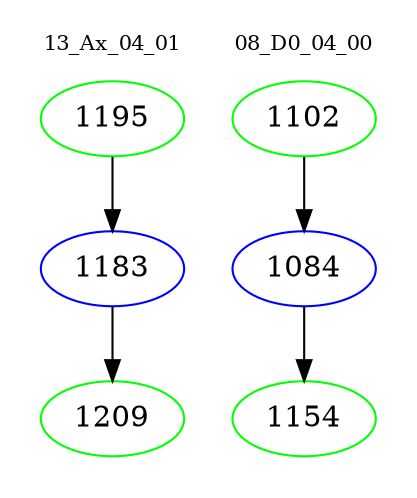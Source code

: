 digraph{
subgraph cluster_0 {
color = white
label = "13_Ax_04_01";
fontsize=10;
T0_1195 [label="1195", color="green"]
T0_1195 -> T0_1183 [color="black"]
T0_1183 [label="1183", color="blue"]
T0_1183 -> T0_1209 [color="black"]
T0_1209 [label="1209", color="green"]
}
subgraph cluster_1 {
color = white
label = "08_D0_04_00";
fontsize=10;
T1_1102 [label="1102", color="green"]
T1_1102 -> T1_1084 [color="black"]
T1_1084 [label="1084", color="blue"]
T1_1084 -> T1_1154 [color="black"]
T1_1154 [label="1154", color="green"]
}
}
